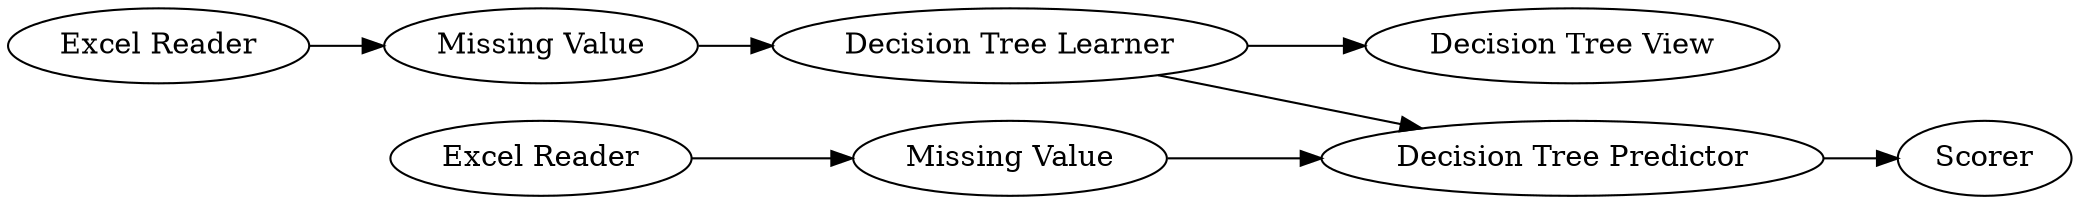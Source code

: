 digraph {
	1 [label="Excel Reader"]
	2 [label="Missing Value"]
	3 [label="Decision Tree Learner"]
	4 [label="Decision Tree View"]
	5 [label="Decision Tree Predictor"]
	6 [label="Excel Reader"]
	7 [label="Missing Value"]
	8 [label=Scorer]
	1 -> 2
	2 -> 3
	3 -> 4
	3 -> 5
	5 -> 8
	6 -> 7
	7 -> 5
	rankdir=LR
}

